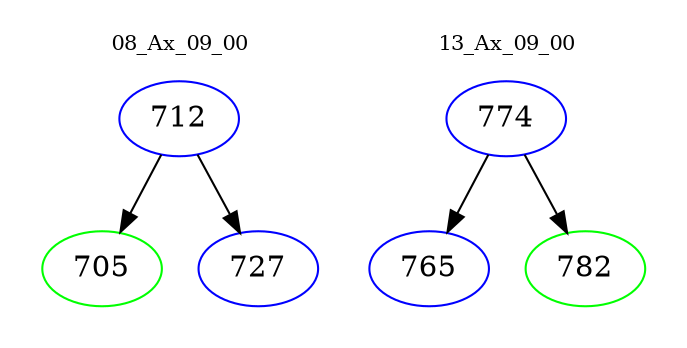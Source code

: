 digraph{
subgraph cluster_0 {
color = white
label = "08_Ax_09_00";
fontsize=10;
T0_712 [label="712", color="blue"]
T0_712 -> T0_705 [color="black"]
T0_705 [label="705", color="green"]
T0_712 -> T0_727 [color="black"]
T0_727 [label="727", color="blue"]
}
subgraph cluster_1 {
color = white
label = "13_Ax_09_00";
fontsize=10;
T1_774 [label="774", color="blue"]
T1_774 -> T1_765 [color="black"]
T1_765 [label="765", color="blue"]
T1_774 -> T1_782 [color="black"]
T1_782 [label="782", color="green"]
}
}
